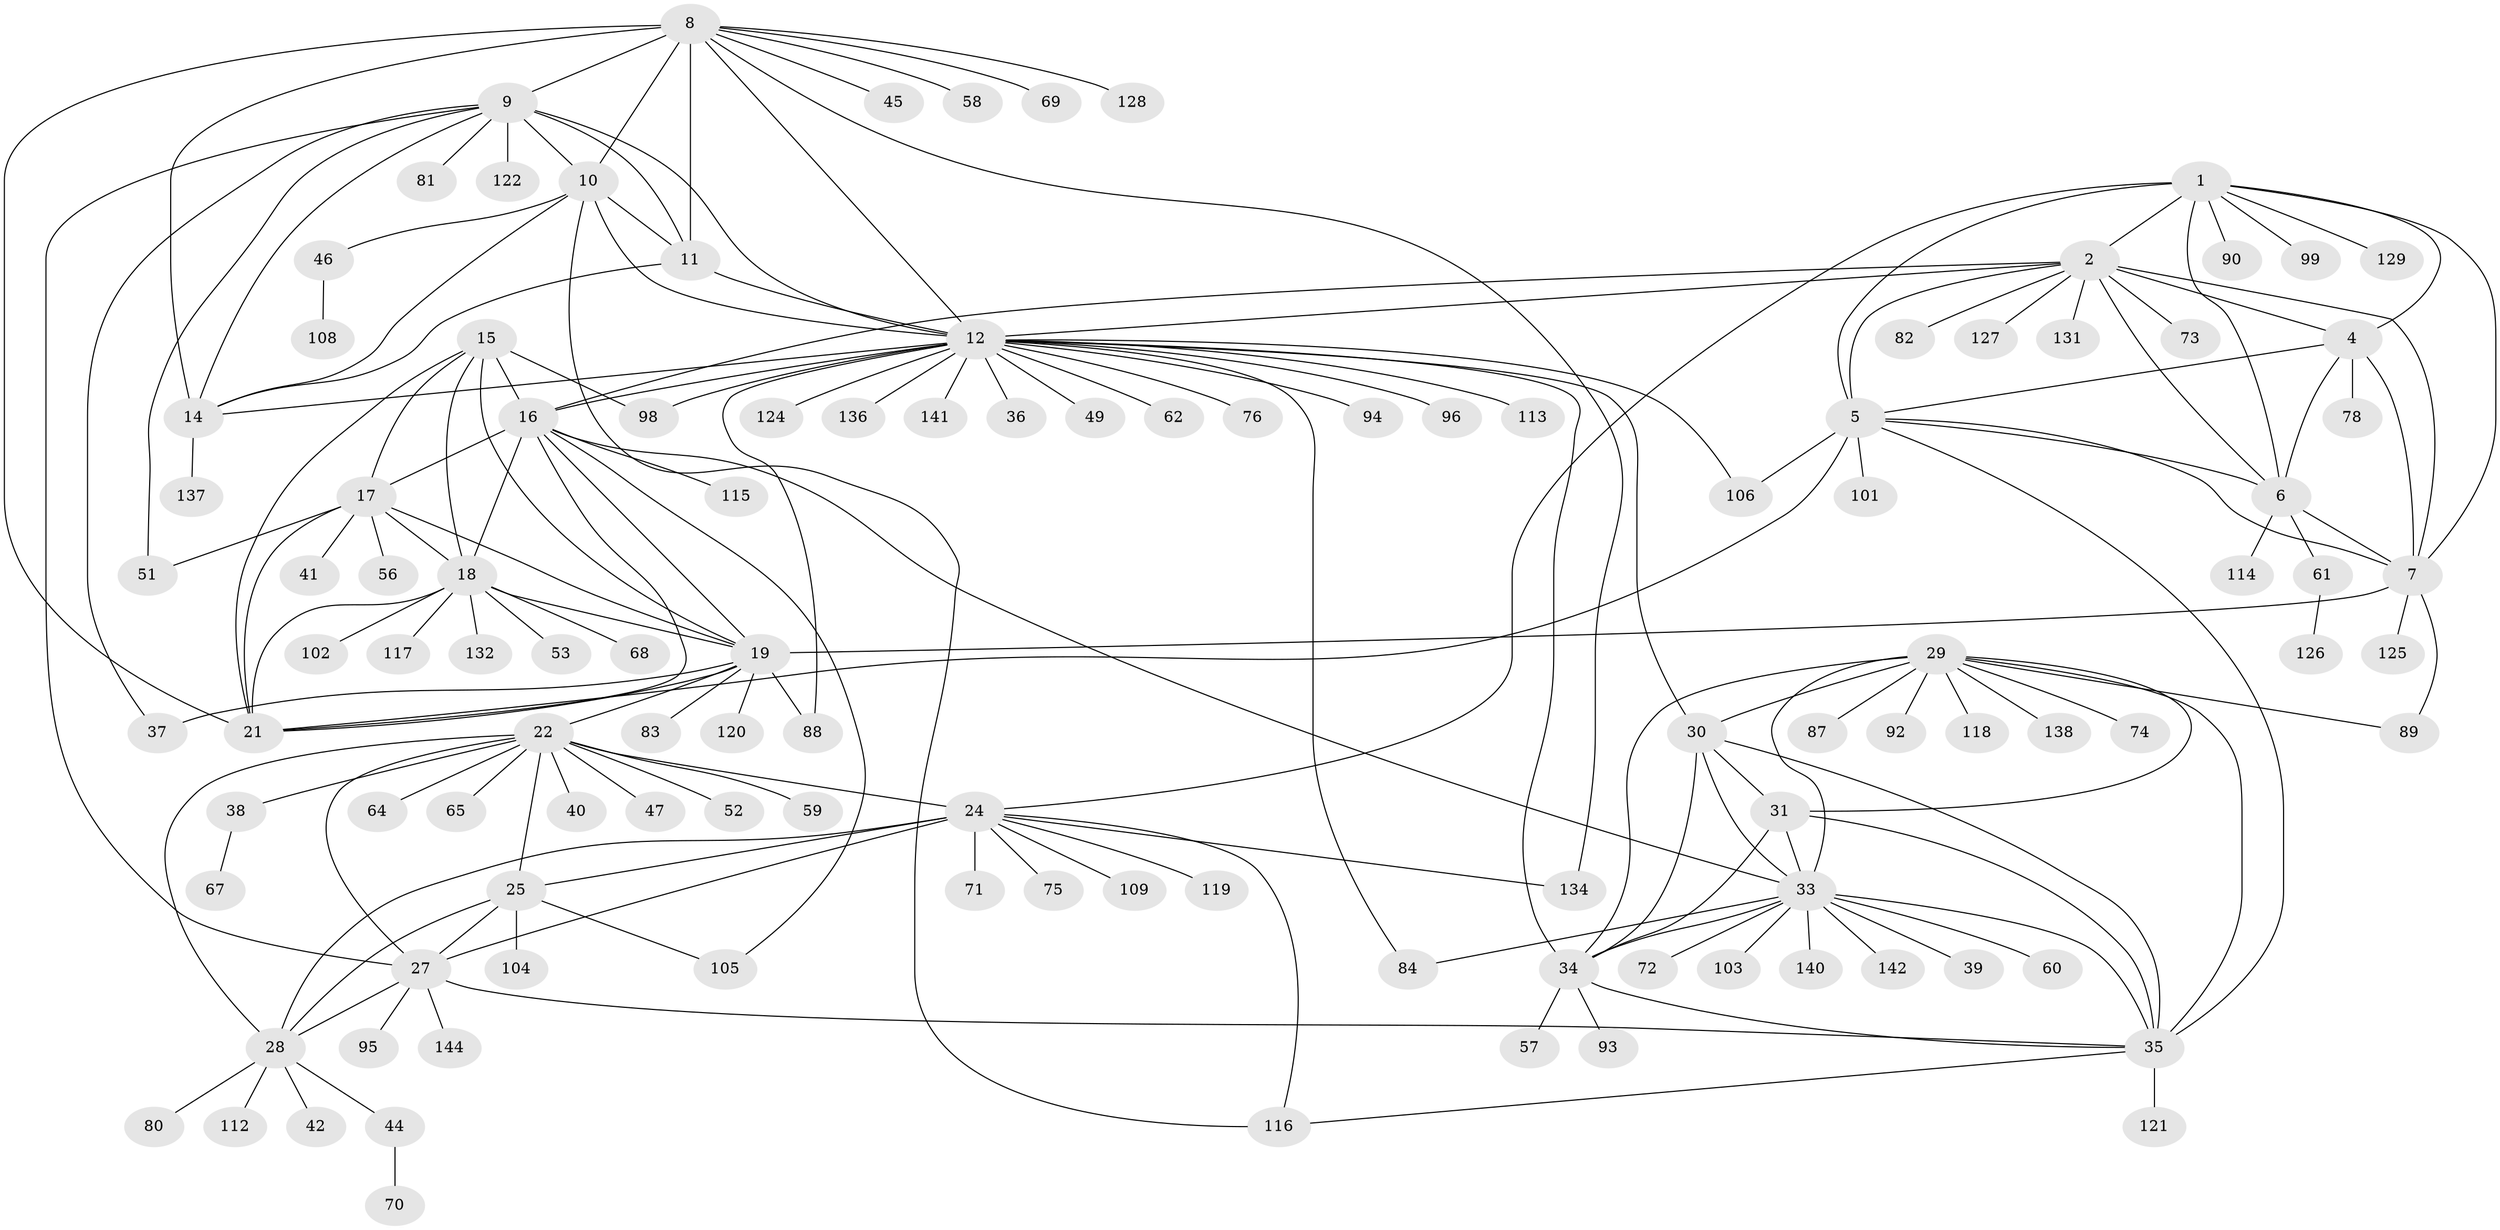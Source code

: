 // Generated by graph-tools (version 1.1) at 2025/24/03/03/25 07:24:14]
// undirected, 115 vertices, 181 edges
graph export_dot {
graph [start="1"]
  node [color=gray90,style=filled];
  1 [super="+3"];
  2 [super="+143"];
  4 [super="+135"];
  5 [super="+54"];
  6 [super="+55"];
  7 [super="+100"];
  8 [super="+13"];
  9 [super="+91"];
  10 [super="+85"];
  11 [super="+123"];
  12 [super="+79"];
  14;
  15 [super="+48"];
  16 [super="+66"];
  17 [super="+107"];
  18 [super="+20"];
  19 [super="+97"];
  21 [super="+50"];
  22 [super="+23"];
  24 [super="+26"];
  25 [super="+145"];
  27 [super="+43"];
  28 [super="+110"];
  29 [super="+32"];
  30;
  31;
  33 [super="+63"];
  34 [super="+111"];
  35 [super="+86"];
  36;
  37;
  38;
  39;
  40;
  41;
  42;
  44 [super="+77"];
  45;
  46;
  47;
  49;
  51;
  52;
  53;
  56;
  57;
  58;
  59;
  60;
  61;
  62;
  64;
  65;
  67;
  68;
  69;
  70;
  71;
  72;
  73;
  74;
  75;
  76;
  78;
  80;
  81;
  82;
  83;
  84;
  87;
  88;
  89;
  90;
  92;
  93;
  94;
  95;
  96;
  98;
  99;
  101;
  102;
  103;
  104;
  105;
  106;
  108;
  109;
  112;
  113;
  114;
  115;
  116 [super="+133"];
  117;
  118;
  119;
  120 [super="+130"];
  121;
  122;
  124;
  125;
  126;
  127;
  128;
  129 [super="+139"];
  131;
  132;
  134;
  136;
  137;
  138;
  140;
  141;
  142;
  144;
  1 -- 2 [weight=2];
  1 -- 4 [weight=2];
  1 -- 5 [weight=2];
  1 -- 6 [weight=2];
  1 -- 7 [weight=2];
  1 -- 90;
  1 -- 129;
  1 -- 99;
  1 -- 24;
  2 -- 4;
  2 -- 5;
  2 -- 6;
  2 -- 7;
  2 -- 12;
  2 -- 73;
  2 -- 82;
  2 -- 127;
  2 -- 131;
  2 -- 16;
  4 -- 5;
  4 -- 6;
  4 -- 7;
  4 -- 78;
  5 -- 6;
  5 -- 7;
  5 -- 35;
  5 -- 101;
  5 -- 106;
  5 -- 21;
  6 -- 7;
  6 -- 114;
  6 -- 61;
  7 -- 19;
  7 -- 89;
  7 -- 125;
  8 -- 9 [weight=2];
  8 -- 10 [weight=2];
  8 -- 11 [weight=2];
  8 -- 12 [weight=2];
  8 -- 14 [weight=2];
  8 -- 21;
  8 -- 58;
  8 -- 128;
  8 -- 134;
  8 -- 69;
  8 -- 45;
  9 -- 10;
  9 -- 11;
  9 -- 12;
  9 -- 14;
  9 -- 27;
  9 -- 37;
  9 -- 81;
  9 -- 122;
  9 -- 51;
  10 -- 11;
  10 -- 12;
  10 -- 14;
  10 -- 46;
  10 -- 116;
  11 -- 12;
  11 -- 14;
  12 -- 14;
  12 -- 30;
  12 -- 36;
  12 -- 49;
  12 -- 62;
  12 -- 76;
  12 -- 84;
  12 -- 88;
  12 -- 94;
  12 -- 96;
  12 -- 98;
  12 -- 106;
  12 -- 113;
  12 -- 124;
  12 -- 136;
  12 -- 141;
  12 -- 16;
  12 -- 34;
  14 -- 137;
  15 -- 16;
  15 -- 17;
  15 -- 18 [weight=2];
  15 -- 19;
  15 -- 21;
  15 -- 98;
  16 -- 17;
  16 -- 18 [weight=2];
  16 -- 19;
  16 -- 21;
  16 -- 33;
  16 -- 115;
  16 -- 105;
  17 -- 18 [weight=2];
  17 -- 19;
  17 -- 21;
  17 -- 41;
  17 -- 51;
  17 -- 56;
  18 -- 19 [weight=2];
  18 -- 21 [weight=2];
  18 -- 68;
  18 -- 102;
  18 -- 117;
  18 -- 132;
  18 -- 53;
  19 -- 21;
  19 -- 22;
  19 -- 37;
  19 -- 83;
  19 -- 88;
  19 -- 120;
  22 -- 24 [weight=4];
  22 -- 25 [weight=2];
  22 -- 27 [weight=2];
  22 -- 28 [weight=2];
  22 -- 38;
  22 -- 40;
  22 -- 52;
  22 -- 59;
  22 -- 64;
  22 -- 65;
  22 -- 47;
  24 -- 25 [weight=2];
  24 -- 27 [weight=2];
  24 -- 28 [weight=2];
  24 -- 71;
  24 -- 75;
  24 -- 109;
  24 -- 119;
  24 -- 134;
  24 -- 116;
  25 -- 27;
  25 -- 28;
  25 -- 104;
  25 -- 105;
  27 -- 28;
  27 -- 35;
  27 -- 95;
  27 -- 144;
  28 -- 42;
  28 -- 44;
  28 -- 80;
  28 -- 112;
  29 -- 30 [weight=2];
  29 -- 31 [weight=2];
  29 -- 33 [weight=2];
  29 -- 34 [weight=2];
  29 -- 35 [weight=2];
  29 -- 74;
  29 -- 87;
  29 -- 138;
  29 -- 118;
  29 -- 89;
  29 -- 92;
  30 -- 31;
  30 -- 33;
  30 -- 34;
  30 -- 35;
  31 -- 33;
  31 -- 34;
  31 -- 35;
  33 -- 34;
  33 -- 35;
  33 -- 39;
  33 -- 60;
  33 -- 72;
  33 -- 103;
  33 -- 140;
  33 -- 142;
  33 -- 84;
  34 -- 35;
  34 -- 57;
  34 -- 93;
  35 -- 116;
  35 -- 121;
  38 -- 67;
  44 -- 70;
  46 -- 108;
  61 -- 126;
}
